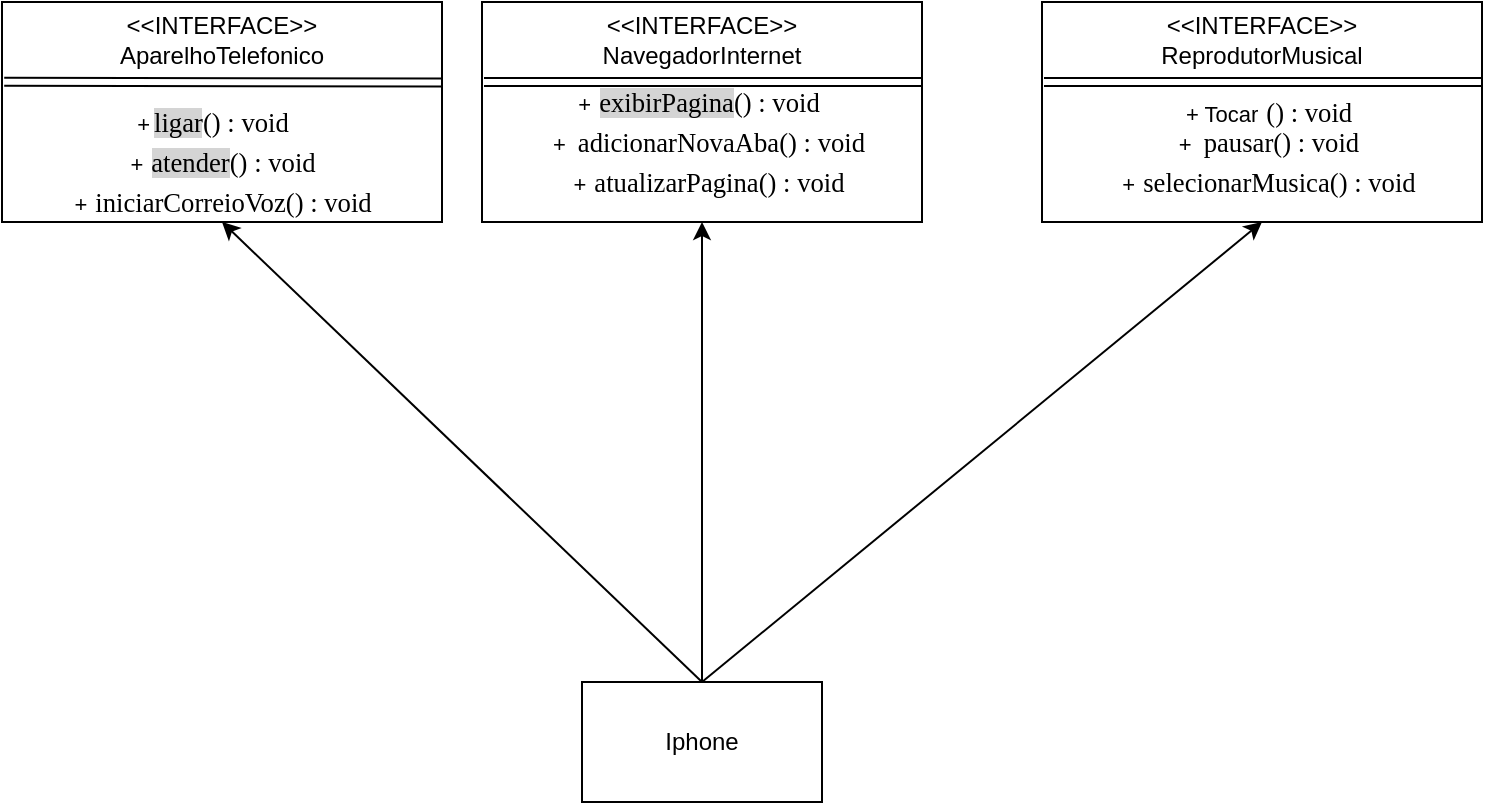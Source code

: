 <mxfile version="24.4.0" type="device">
  <diagram name="Página-1" id="L4ZwUFBnozSiiw1Dxj5x">
    <mxGraphModel dx="1326" dy="270" grid="1" gridSize="10" guides="1" tooltips="1" connect="1" arrows="1" fold="1" page="1" pageScale="1" pageWidth="827" pageHeight="1169" math="0" shadow="0">
      <root>
        <mxCell id="0" />
        <mxCell id="1" parent="0" />
        <mxCell id="0pjWMFZU9KAOeosEaDaN-1" value="&amp;lt;&amp;lt;INTERFACE&amp;gt;&amp;gt;&lt;div&gt;AparelhoTelefonico&lt;/div&gt;" style="rounded=0;whiteSpace=wrap;html=1;spacing=4;spacingTop=-72;" vertex="1" parent="1">
          <mxGeometry x="-30" width="220" height="110" as="geometry" />
        </mxCell>
        <mxCell id="0pjWMFZU9KAOeosEaDaN-4" value="Iphone" style="rounded=0;whiteSpace=wrap;html=1;" vertex="1" parent="1">
          <mxGeometry x="260" y="340" width="120" height="60" as="geometry" />
        </mxCell>
        <mxCell id="0pjWMFZU9KAOeosEaDaN-5" value="" style="endArrow=classic;html=1;rounded=0;entryX=0.5;entryY=1;entryDx=0;entryDy=0;exitX=0.5;exitY=0;exitDx=0;exitDy=0;" edge="1" parent="1" source="0pjWMFZU9KAOeosEaDaN-4">
          <mxGeometry width="50" height="50" relative="1" as="geometry">
            <mxPoint x="510" y="320" as="sourcePoint" />
            <mxPoint x="600" y="110" as="targetPoint" />
          </mxGeometry>
        </mxCell>
        <mxCell id="0pjWMFZU9KAOeosEaDaN-6" value="" style="endArrow=classic;html=1;rounded=0;entryX=0.5;entryY=1;entryDx=0;entryDy=0;" edge="1" parent="1">
          <mxGeometry width="50" height="50" relative="1" as="geometry">
            <mxPoint x="320" y="340" as="sourcePoint" />
            <mxPoint x="320" y="110" as="targetPoint" />
          </mxGeometry>
        </mxCell>
        <mxCell id="0pjWMFZU9KAOeosEaDaN-7" value="" style="endArrow=classic;html=1;rounded=0;entryX=0.5;entryY=1;entryDx=0;entryDy=0;exitX=0.5;exitY=0;exitDx=0;exitDy=0;" edge="1" parent="1" source="0pjWMFZU9KAOeosEaDaN-4" target="0pjWMFZU9KAOeosEaDaN-1">
          <mxGeometry width="50" height="50" relative="1" as="geometry">
            <mxPoint x="340" y="360" as="sourcePoint" />
            <mxPoint x="620" y="130" as="targetPoint" />
          </mxGeometry>
        </mxCell>
        <mxCell id="0pjWMFZU9KAOeosEaDaN-8" value="" style="shape=link;html=1;rounded=0;entryX=1.002;entryY=0.366;entryDx=0;entryDy=0;entryPerimeter=0;exitX=0.005;exitY=0.363;exitDx=0;exitDy=0;exitPerimeter=0;" edge="1" parent="1" source="0pjWMFZU9KAOeosEaDaN-1" target="0pjWMFZU9KAOeosEaDaN-1">
          <mxGeometry width="100" relative="1" as="geometry">
            <mxPoint x="10" y="40" as="sourcePoint" />
            <mxPoint x="149.86" y="40.36" as="targetPoint" />
          </mxGeometry>
        </mxCell>
        <mxCell id="0pjWMFZU9KAOeosEaDaN-9" value="+&lt;span style=&quot;padding: 0px 0px 0px 2px;&quot;&gt;&lt;span style=&quot;font-family: Consolas; font-size: 10pt; white-space-collapse: preserve;&quot;&gt;&lt;span style=&quot;background-color: rgb(212, 212, 212);&quot;&gt;ligar&lt;/span&gt;() : void&lt;/span&gt;&lt;/span&gt;" style="edgeLabel;html=1;align=center;verticalAlign=middle;resizable=0;points=[];" vertex="1" connectable="0" parent="0pjWMFZU9KAOeosEaDaN-8">
          <mxGeometry x="-0.133" y="-6" relative="1" as="geometry">
            <mxPoint x="9" y="14" as="offset" />
          </mxGeometry>
        </mxCell>
        <mxCell id="0pjWMFZU9KAOeosEaDaN-11" value="+&lt;span style=&quot;padding: 0px 0px 0px 2px;&quot;&gt;&lt;span style=&quot;padding: 0px 0px 0px 2px;&quot;&gt;&lt;span style=&quot;font-family: Consolas; font-size: 10pt; white-space-collapse: preserve;&quot;&gt;&lt;span style=&quot;background-color: rgb(212, 212, 212);&quot;&gt;atender&lt;/span&gt;()&lt;/span&gt;&lt;/span&gt;&lt;span style=&quot;font-family: Consolas; font-size: 10pt; white-space-collapse: preserve;&quot;&gt;&amp;nbsp;: void&lt;/span&gt;&lt;/span&gt;" style="edgeLabel;html=1;align=center;verticalAlign=middle;resizable=0;points=[];" vertex="1" connectable="0" parent="1">
          <mxGeometry x="80.0" y="79.996" as="geometry" />
        </mxCell>
        <mxCell id="0pjWMFZU9KAOeosEaDaN-12" value="+&lt;span style=&quot;padding: 0px 0px 0px 2px;&quot;&gt;&lt;span style=&quot;padding: 0px 0px 0px 2px;&quot;&gt;&lt;span style=&quot;font-family: Consolas; font-size: 10pt; white-space-collapse: preserve;&quot;&gt;iniciarCorreioVoz&lt;/span&gt;&lt;/span&gt;&lt;span style=&quot;font-family: Consolas; font-size: 10pt; white-space-collapse: preserve;&quot;&gt;() : void&lt;/span&gt;&lt;/span&gt;" style="edgeLabel;html=1;align=center;verticalAlign=middle;resizable=0;points=[];" vertex="1" connectable="0" parent="1">
          <mxGeometry x="80.0" y="99.996" as="geometry" />
        </mxCell>
        <mxCell id="0pjWMFZU9KAOeosEaDaN-13" value="&amp;lt;&amp;lt;INTERFACE&amp;gt;&amp;gt;&lt;div&gt;NavegadorInternet&lt;br&gt;&lt;/div&gt;" style="rounded=0;whiteSpace=wrap;html=1;spacing=4;spacingTop=-72;" vertex="1" parent="1">
          <mxGeometry x="210" width="220" height="110" as="geometry" />
        </mxCell>
        <mxCell id="0pjWMFZU9KAOeosEaDaN-14" value="" style="shape=link;html=1;rounded=0;entryX=1.002;entryY=0.366;entryDx=0;entryDy=0;entryPerimeter=0;exitX=0.005;exitY=0.363;exitDx=0;exitDy=0;exitPerimeter=0;" edge="1" parent="1">
          <mxGeometry width="100" relative="1" as="geometry">
            <mxPoint x="211" y="40" as="sourcePoint" />
            <mxPoint x="430" y="40" as="targetPoint" />
          </mxGeometry>
        </mxCell>
        <mxCell id="0pjWMFZU9KAOeosEaDaN-16" value="+&lt;span style=&quot;padding: 0px 0px 0px 2px;&quot;&gt;&lt;span style=&quot;padding: 0px 0px 0px 2px;&quot;&gt;&lt;span style=&quot;font-family: Consolas; font-size: 10pt; white-space-collapse: preserve;&quot;&gt;&lt;span style=&quot;background-color: rgb(212, 212, 212);&quot;&gt;exibirPagina&lt;/span&gt;&lt;/span&gt;&lt;/span&gt;&lt;span style=&quot;font-family: Consolas; font-size: 10pt; white-space-collapse: preserve;&quot;&gt;() : void&lt;/span&gt;&lt;/span&gt;" style="edgeLabel;html=1;align=center;verticalAlign=middle;resizable=0;points=[];" vertex="1" connectable="0" parent="1">
          <mxGeometry x="317.541" y="50.003" as="geometry" />
        </mxCell>
        <mxCell id="0pjWMFZU9KAOeosEaDaN-17" value="+&lt;span style=&quot;padding: 0px 0px 0px 2px;&quot;&gt;&lt;span style=&quot;padding: 0px 0px 0px 2px;&quot;&gt;&lt;span style=&quot;padding: 0px 0px 0px 2px;&quot;&gt;&lt;span style=&quot;font-family: Consolas; font-size: 10pt; white-space-collapse: preserve;&quot;&gt;adicionarNovaAba&lt;/span&gt;&lt;/span&gt;&lt;span style=&quot;font-family: Consolas; font-size: 10pt; white-space-collapse: preserve;&quot;&gt;()&lt;/span&gt;&lt;/span&gt;&lt;span style=&quot;font-family: Consolas; font-size: 10pt; white-space-collapse: preserve;&quot;&gt;&amp;nbsp;: void&lt;/span&gt;&lt;/span&gt;" style="edgeLabel;html=1;align=center;verticalAlign=middle;resizable=0;points=[];" vertex="1" connectable="0" parent="1">
          <mxGeometry x="322.45" y="69.926" as="geometry" />
        </mxCell>
        <mxCell id="0pjWMFZU9KAOeosEaDaN-18" value="+&lt;span style=&quot;padding: 0px 0px 0px 2px;&quot;&gt;&lt;span style=&quot;padding: 0px 0px 0px 2px;&quot;&gt;&lt;span style=&quot;font-family: Consolas; font-size: 10pt; white-space-collapse: preserve;&quot;&gt;atualizarPagina&lt;/span&gt;&lt;/span&gt;&lt;span style=&quot;font-family: Consolas; font-size: 10pt; white-space-collapse: preserve;&quot;&gt;() : void&lt;/span&gt;&lt;/span&gt;" style="edgeLabel;html=1;align=center;verticalAlign=middle;resizable=0;points=[];" vertex="1" connectable="0" parent="1">
          <mxGeometry x="322.45" y="89.926" as="geometry" />
        </mxCell>
        <mxCell id="0pjWMFZU9KAOeosEaDaN-19" value="&amp;lt;&amp;lt;INTERFACE&amp;gt;&amp;gt;&lt;div&gt;ReprodutorMusical&lt;br&gt;&lt;/div&gt;" style="rounded=0;whiteSpace=wrap;html=1;spacing=4;spacingTop=-72;" vertex="1" parent="1">
          <mxGeometry x="490" width="220" height="110" as="geometry" />
        </mxCell>
        <mxCell id="0pjWMFZU9KAOeosEaDaN-20" value="" style="shape=link;html=1;rounded=0;entryX=1.002;entryY=0.366;entryDx=0;entryDy=0;entryPerimeter=0;exitX=0.005;exitY=0.363;exitDx=0;exitDy=0;exitPerimeter=0;" edge="1" parent="1">
          <mxGeometry width="100" relative="1" as="geometry">
            <mxPoint x="491" y="40" as="sourcePoint" />
            <mxPoint x="710" y="40" as="targetPoint" />
          </mxGeometry>
        </mxCell>
        <mxCell id="0pjWMFZU9KAOeosEaDaN-22" value="+&lt;span style=&quot;padding: 0px 0px 0px 2px;&quot;&gt;&lt;span style=&quot;padding: 0px 0px 0px 2px;&quot;&gt;&lt;span style=&quot;padding: 0px 0px 0px 2px;&quot;&gt;&lt;span style=&quot;font-family: Consolas; font-size: 10pt; white-space-collapse: preserve;&quot;&gt;pausar&lt;/span&gt;&lt;/span&gt;&lt;span style=&quot;font-family: Consolas; font-size: 10pt; white-space-collapse: preserve;&quot;&gt;()&lt;/span&gt;&lt;/span&gt;&lt;span style=&quot;font-family: Consolas; font-size: 10pt; white-space-collapse: preserve;&quot;&gt;&amp;nbsp;: void&lt;/span&gt;&lt;/span&gt;" style="edgeLabel;html=1;align=center;verticalAlign=middle;resizable=0;points=[];" vertex="1" connectable="0" parent="1">
          <mxGeometry x="602.45" y="69.926" as="geometry" />
        </mxCell>
        <mxCell id="0pjWMFZU9KAOeosEaDaN-23" value="+&lt;span style=&quot;padding: 0px 0px 0px 2px;&quot;&gt;&lt;span style=&quot;padding: 0px 0px 0px 2px;&quot;&gt;&lt;span style=&quot;font-family: Consolas; font-size: 10pt; white-space-collapse: preserve;&quot;&gt;selecionarMusica&lt;/span&gt;&lt;/span&gt;&lt;span style=&quot;font-family: Consolas; font-size: 10pt; white-space-collapse: preserve;&quot;&gt;() : void&lt;/span&gt;&lt;/span&gt;" style="edgeLabel;html=1;align=center;verticalAlign=middle;resizable=0;points=[];" vertex="1" connectable="0" parent="1">
          <mxGeometry x="602.45" y="89.926" as="geometry" />
        </mxCell>
        <mxCell id="0pjWMFZU9KAOeosEaDaN-25" value="+ Tocar&lt;span style=&quot;padding: 0px 0px 0px 2px;&quot;&gt;&lt;span style=&quot;padding: 0px 0px 0px 2px;&quot;&gt;&lt;span style=&quot;font-family: Consolas; font-size: 10pt; white-space-collapse: preserve;&quot;&gt;()&lt;/span&gt;&lt;/span&gt;&lt;span style=&quot;font-family: Consolas; font-size: 10pt; white-space-collapse: preserve;&quot;&gt;&amp;nbsp;: void&lt;/span&gt;&lt;/span&gt;" style="edgeLabel;html=1;align=center;verticalAlign=middle;resizable=0;points=[];" vertex="1" connectable="0" parent="1">
          <mxGeometry x="602.45" y="54.996" as="geometry" />
        </mxCell>
      </root>
    </mxGraphModel>
  </diagram>
</mxfile>
